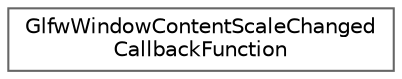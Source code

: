 digraph "Graphical Class Hierarchy"
{
 // LATEX_PDF_SIZE
  bgcolor="transparent";
  edge [fontname=Helvetica,fontsize=10,labelfontname=Helvetica,labelfontsize=10];
  node [fontname=Helvetica,fontsize=10,shape=box,height=0.2,width=0.4];
  rankdir="LR";
  Node0 [id="Node000000",label="GlfwWindowContentScaleChanged\lCallbackFunction",height=0.2,width=0.4,color="grey40", fillcolor="white", style="filled",URL="$classGlfwWindowContentScaleChangedCallbackFunction.html",tooltip=" "];
}
